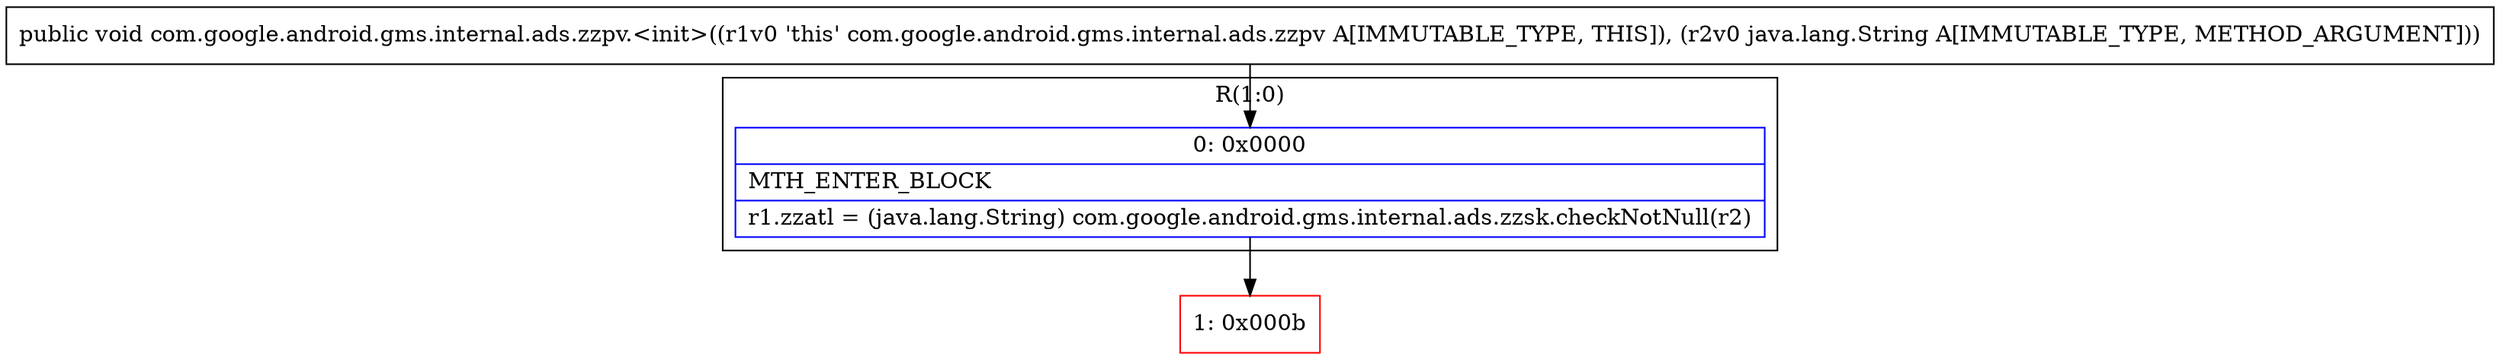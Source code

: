 digraph "CFG forcom.google.android.gms.internal.ads.zzpv.\<init\>(Ljava\/lang\/String;)V" {
subgraph cluster_Region_10822452 {
label = "R(1:0)";
node [shape=record,color=blue];
Node_0 [shape=record,label="{0\:\ 0x0000|MTH_ENTER_BLOCK\l|r1.zzatl = (java.lang.String) com.google.android.gms.internal.ads.zzsk.checkNotNull(r2)\l}"];
}
Node_1 [shape=record,color=red,label="{1\:\ 0x000b}"];
MethodNode[shape=record,label="{public void com.google.android.gms.internal.ads.zzpv.\<init\>((r1v0 'this' com.google.android.gms.internal.ads.zzpv A[IMMUTABLE_TYPE, THIS]), (r2v0 java.lang.String A[IMMUTABLE_TYPE, METHOD_ARGUMENT])) }"];
MethodNode -> Node_0;
Node_0 -> Node_1;
}

